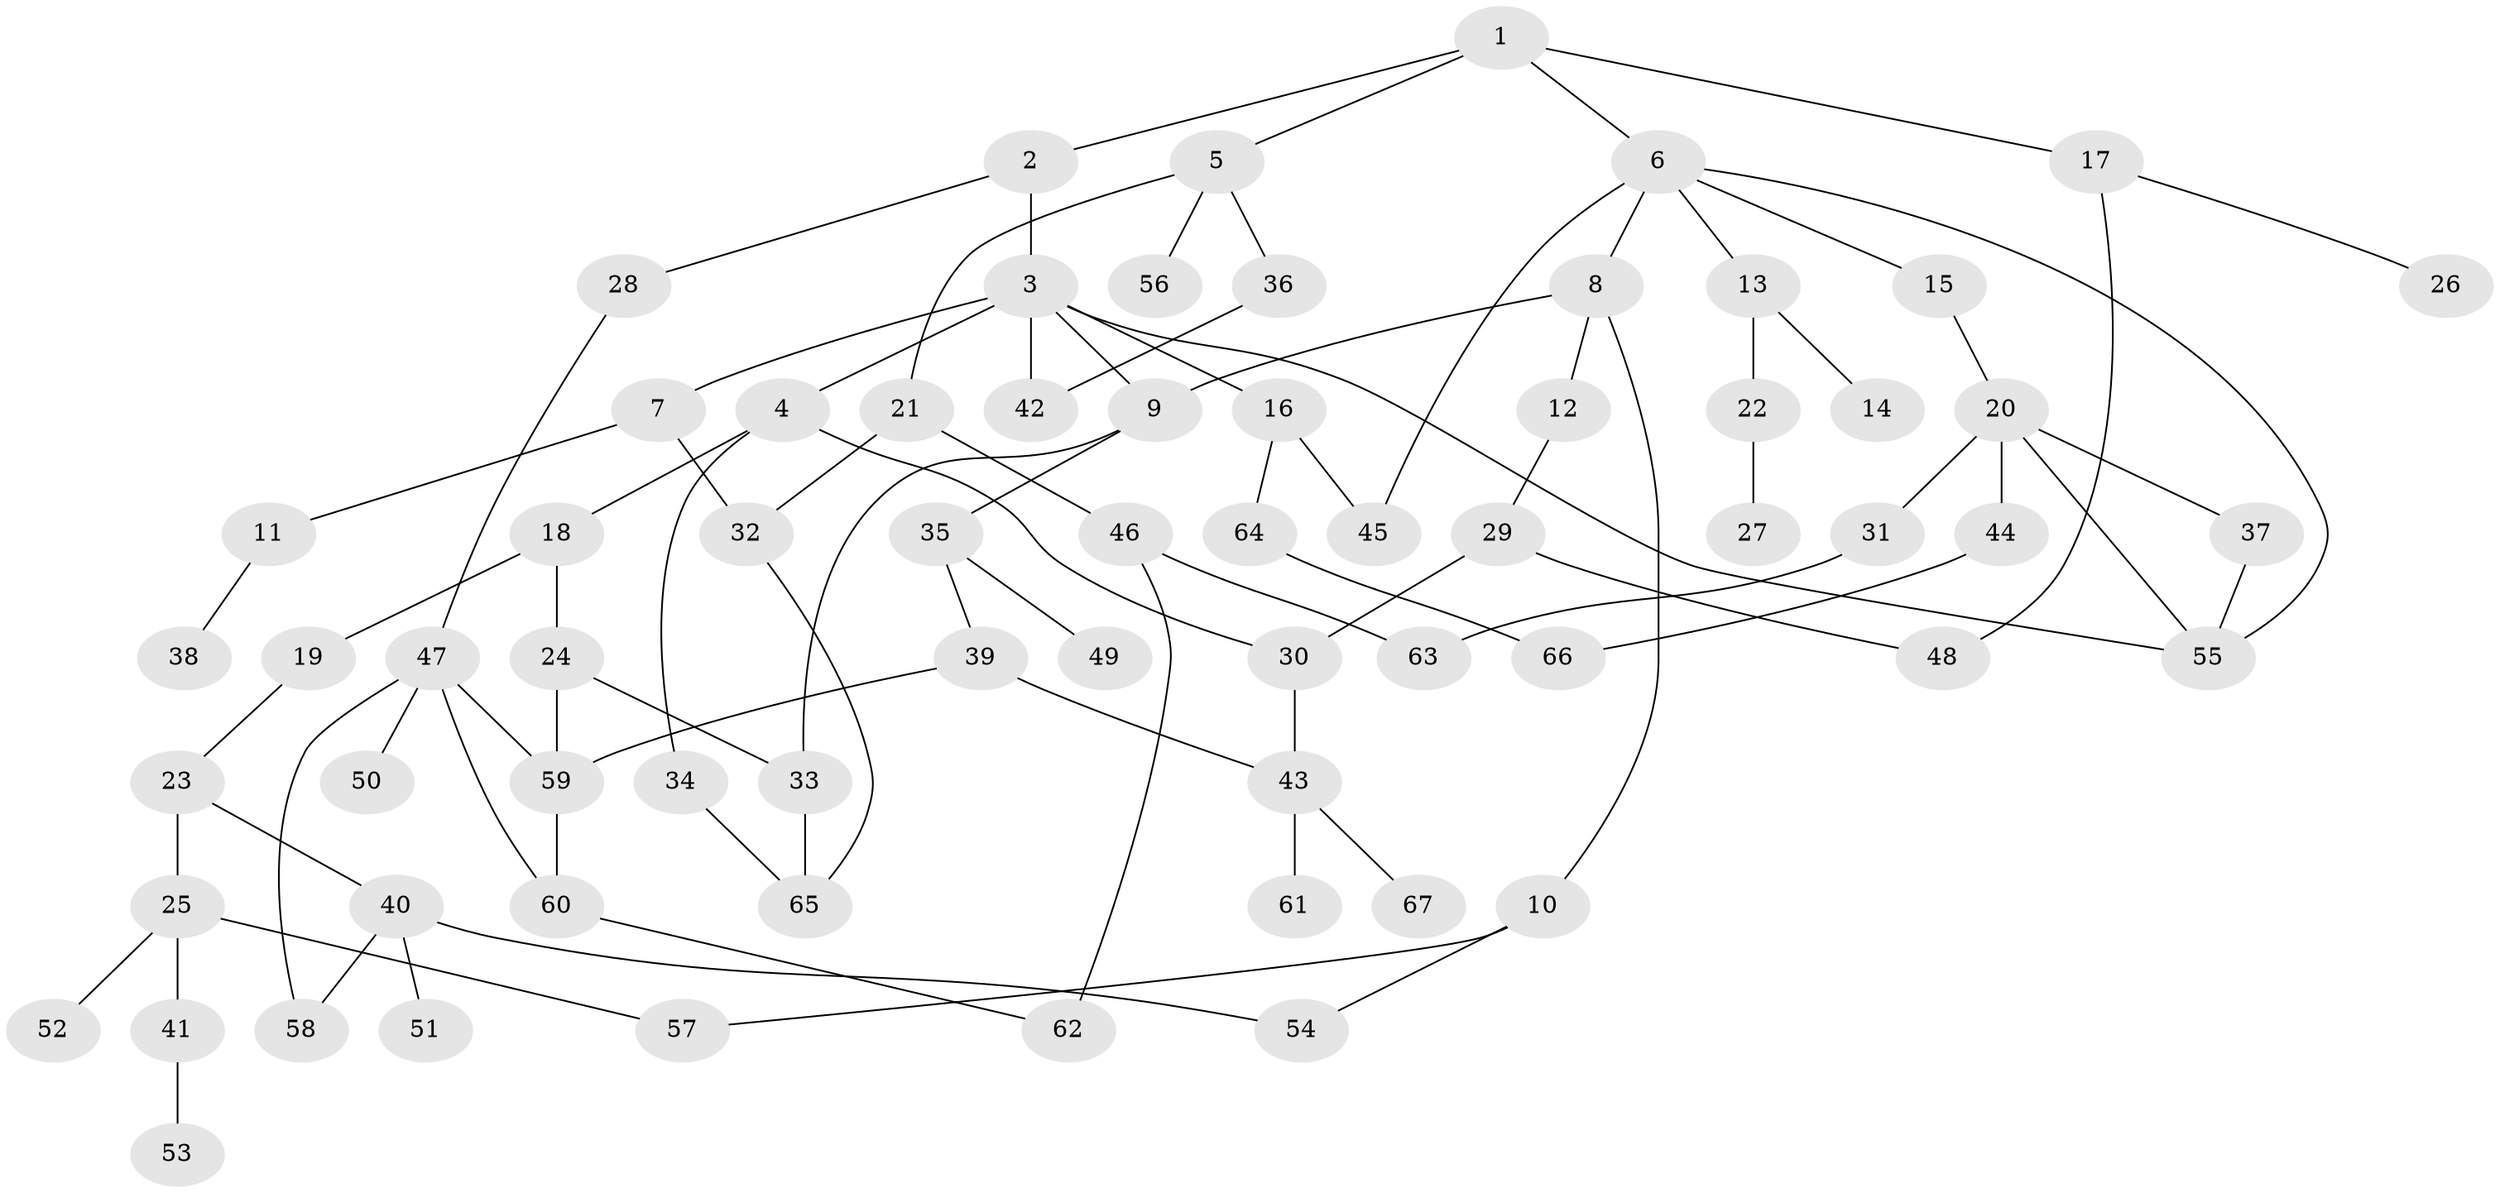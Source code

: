 // Generated by graph-tools (version 1.1) at 2025/41/03/09/25 04:41:44]
// undirected, 67 vertices, 88 edges
graph export_dot {
graph [start="1"]
  node [color=gray90,style=filled];
  1;
  2;
  3;
  4;
  5;
  6;
  7;
  8;
  9;
  10;
  11;
  12;
  13;
  14;
  15;
  16;
  17;
  18;
  19;
  20;
  21;
  22;
  23;
  24;
  25;
  26;
  27;
  28;
  29;
  30;
  31;
  32;
  33;
  34;
  35;
  36;
  37;
  38;
  39;
  40;
  41;
  42;
  43;
  44;
  45;
  46;
  47;
  48;
  49;
  50;
  51;
  52;
  53;
  54;
  55;
  56;
  57;
  58;
  59;
  60;
  61;
  62;
  63;
  64;
  65;
  66;
  67;
  1 -- 2;
  1 -- 5;
  1 -- 6;
  1 -- 17;
  2 -- 3;
  2 -- 28;
  3 -- 4;
  3 -- 7;
  3 -- 16;
  3 -- 42;
  3 -- 55;
  3 -- 9;
  4 -- 18;
  4 -- 30;
  4 -- 34;
  5 -- 21;
  5 -- 36;
  5 -- 56;
  6 -- 8;
  6 -- 13;
  6 -- 15;
  6 -- 45;
  6 -- 55;
  7 -- 11;
  7 -- 32;
  8 -- 9;
  8 -- 10;
  8 -- 12;
  9 -- 35;
  9 -- 33;
  10 -- 54;
  10 -- 57;
  11 -- 38;
  12 -- 29;
  13 -- 14;
  13 -- 22;
  15 -- 20;
  16 -- 64;
  16 -- 45;
  17 -- 26;
  17 -- 48;
  18 -- 19;
  18 -- 24;
  19 -- 23;
  20 -- 31;
  20 -- 37;
  20 -- 44;
  20 -- 55;
  21 -- 46;
  21 -- 32;
  22 -- 27;
  23 -- 25;
  23 -- 40;
  24 -- 33;
  24 -- 59;
  25 -- 41;
  25 -- 52;
  25 -- 57;
  28 -- 47;
  29 -- 48;
  29 -- 30;
  30 -- 43;
  31 -- 63;
  32 -- 65;
  33 -- 65;
  34 -- 65;
  35 -- 39;
  35 -- 49;
  36 -- 42;
  37 -- 55;
  39 -- 43;
  39 -- 59;
  40 -- 51;
  40 -- 54;
  40 -- 58;
  41 -- 53;
  43 -- 61;
  43 -- 67;
  44 -- 66;
  46 -- 62;
  46 -- 63;
  47 -- 50;
  47 -- 60;
  47 -- 58;
  47 -- 59;
  59 -- 60;
  60 -- 62;
  64 -- 66;
}
